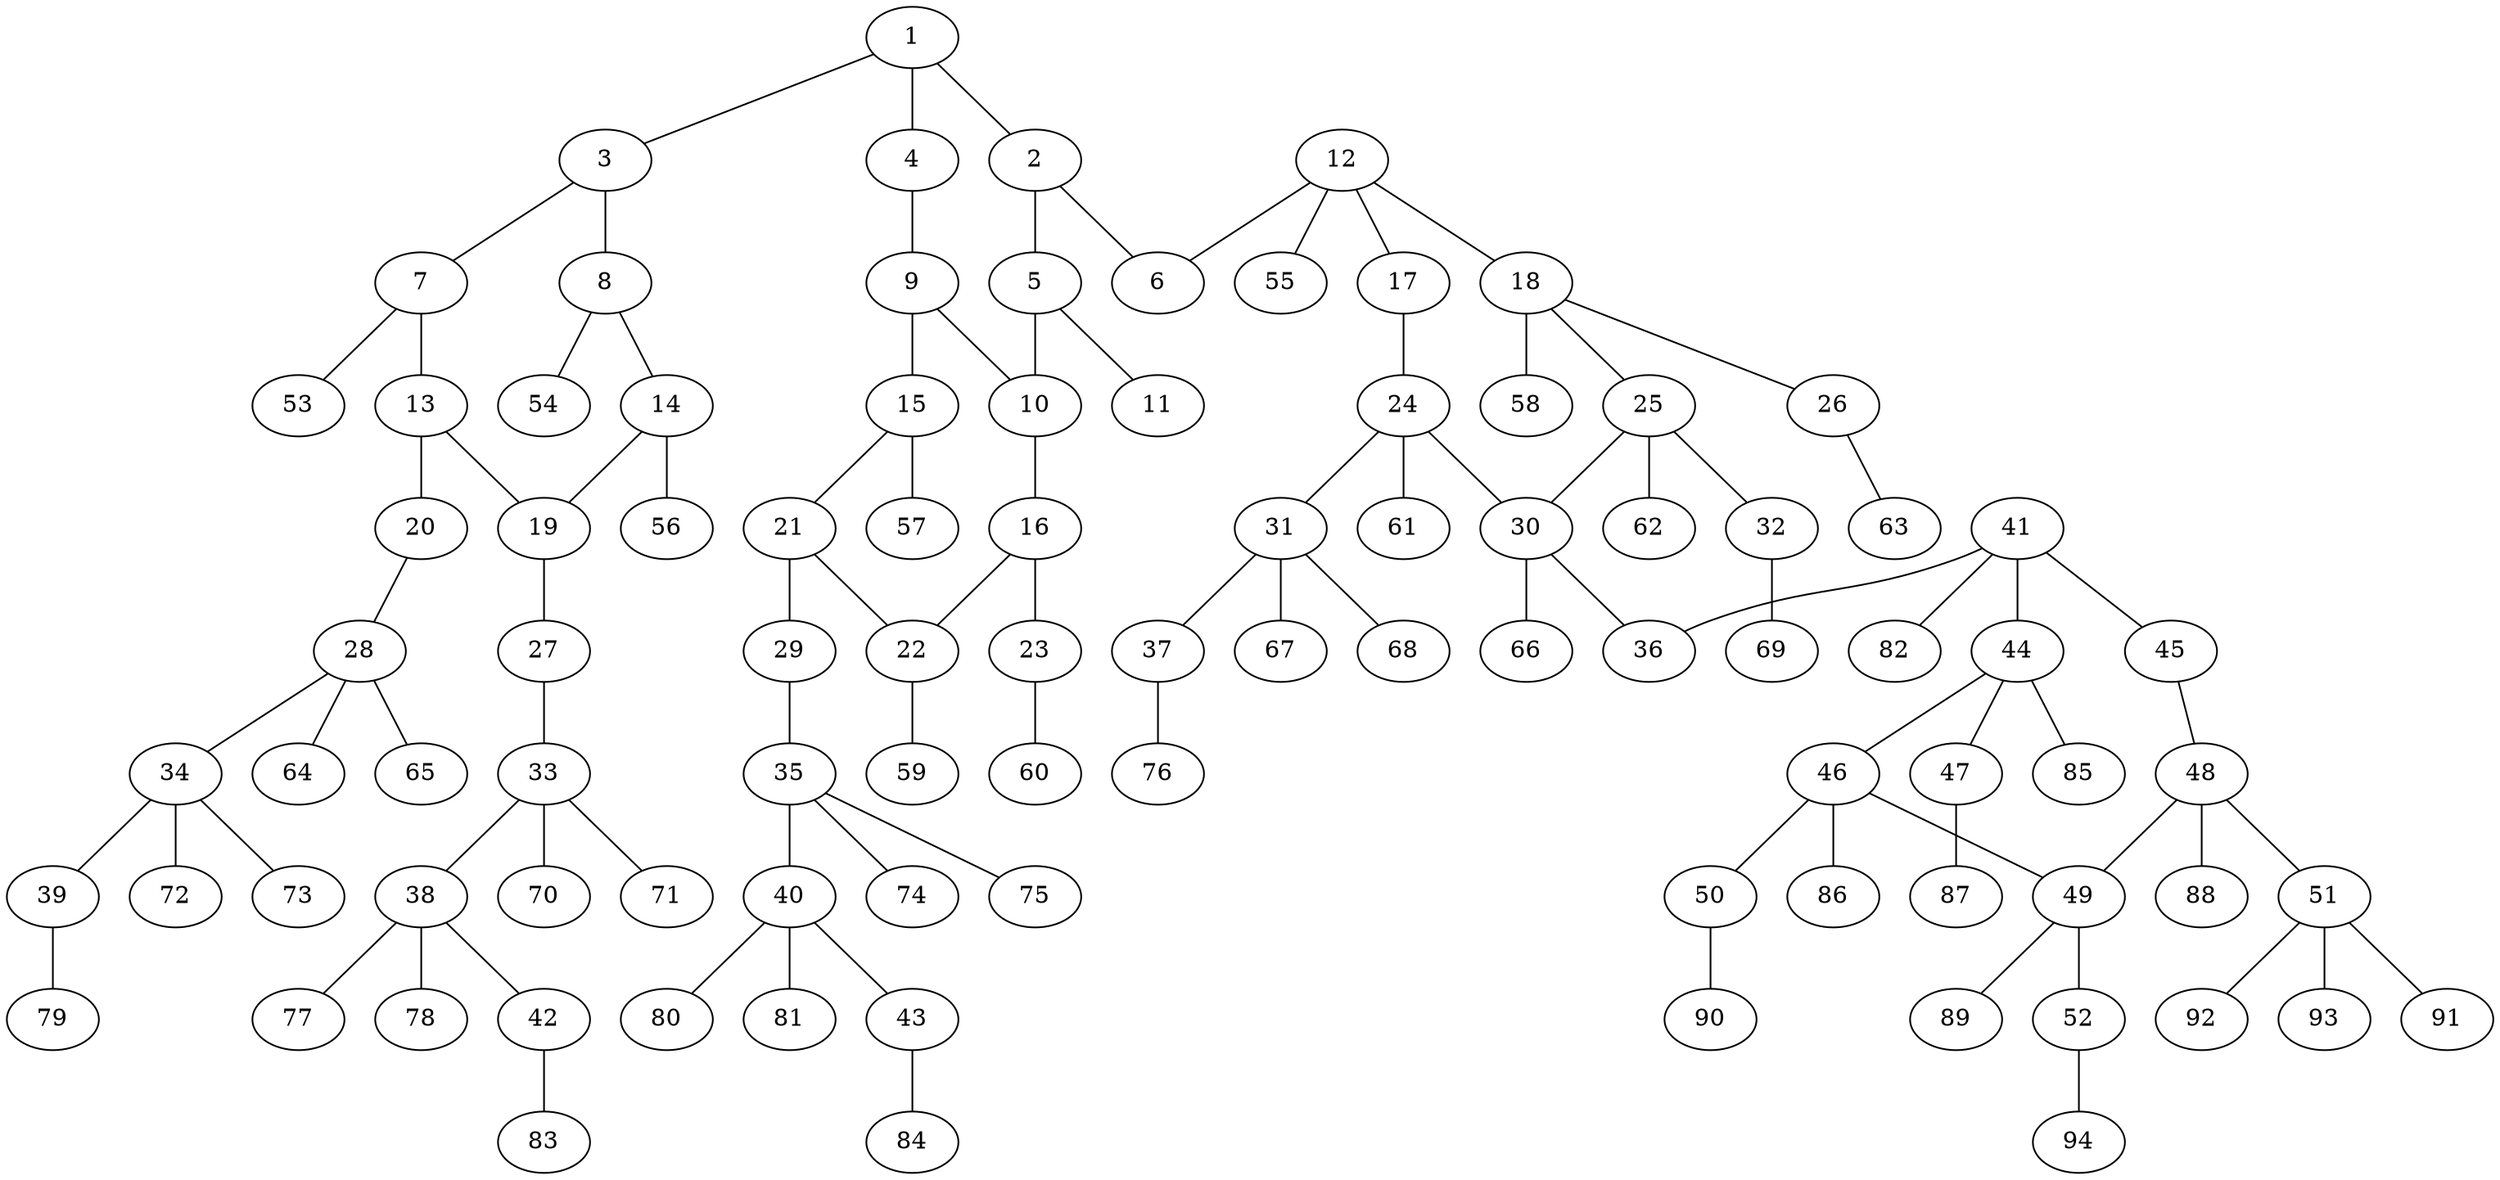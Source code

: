graph molecule_2695 {
	1	 [chem=C];
	2	 [chem=C];
	1 -- 2	 [valence=2];
	3	 [chem=C];
	1 -- 3	 [valence=1];
	4	 [chem=O];
	1 -- 4	 [valence=1];
	5	 [chem=C];
	2 -- 5	 [valence=1];
	6	 [chem=O];
	2 -- 6	 [valence=1];
	7	 [chem=C];
	3 -- 7	 [valence=1];
	8	 [chem=C];
	3 -- 8	 [valence=2];
	9	 [chem=C];
	4 -- 9	 [valence=1];
	10	 [chem=C];
	5 -- 10	 [valence=1];
	11	 [chem=O];
	5 -- 11	 [valence=2];
	13	 [chem=C];
	7 -- 13	 [valence=2];
	53	 [chem=H];
	7 -- 53	 [valence=1];
	14	 [chem=C];
	8 -- 14	 [valence=1];
	54	 [chem=H];
	8 -- 54	 [valence=1];
	9 -- 10	 [valence=2];
	15	 [chem=C];
	9 -- 15	 [valence=1];
	16	 [chem=C];
	10 -- 16	 [valence=1];
	12	 [chem=C];
	12 -- 6	 [valence=1];
	17	 [chem=O];
	12 -- 17	 [valence=1];
	18	 [chem=C];
	12 -- 18	 [valence=1];
	55	 [chem=H];
	12 -- 55	 [valence=1];
	19	 [chem=C];
	13 -- 19	 [valence=1];
	20	 [chem=O];
	13 -- 20	 [valence=1];
	14 -- 19	 [valence=2];
	56	 [chem=H];
	14 -- 56	 [valence=1];
	21	 [chem=C];
	15 -- 21	 [valence=2];
	57	 [chem=H];
	15 -- 57	 [valence=1];
	22	 [chem=C];
	16 -- 22	 [valence=2];
	23	 [chem=O];
	16 -- 23	 [valence=1];
	24	 [chem=C];
	17 -- 24	 [valence=1];
	25	 [chem=C];
	18 -- 25	 [valence=1];
	26	 [chem=O];
	18 -- 26	 [valence=1];
	58	 [chem=H];
	18 -- 58	 [valence=1];
	27	 [chem=O];
	19 -- 27	 [valence=1];
	28	 [chem=C];
	20 -- 28	 [valence=1];
	21 -- 22	 [valence=1];
	29	 [chem=O];
	21 -- 29	 [valence=1];
	59	 [chem=H];
	22 -- 59	 [valence=1];
	60	 [chem=H];
	23 -- 60	 [valence=1];
	30	 [chem=C];
	24 -- 30	 [valence=1];
	31	 [chem=C];
	24 -- 31	 [valence=1];
	61	 [chem=H];
	24 -- 61	 [valence=1];
	25 -- 30	 [valence=1];
	32	 [chem=O];
	25 -- 32	 [valence=1];
	62	 [chem=H];
	25 -- 62	 [valence=1];
	63	 [chem=H];
	26 -- 63	 [valence=1];
	33	 [chem=C];
	27 -- 33	 [valence=1];
	34	 [chem=C];
	28 -- 34	 [valence=1];
	64	 [chem=H];
	28 -- 64	 [valence=1];
	65	 [chem=H];
	28 -- 65	 [valence=1];
	35	 [chem=C];
	29 -- 35	 [valence=1];
	36	 [chem=O];
	30 -- 36	 [valence=1];
	66	 [chem=H];
	30 -- 66	 [valence=1];
	37	 [chem=O];
	31 -- 37	 [valence=1];
	67	 [chem=H];
	31 -- 67	 [valence=1];
	68	 [chem=H];
	31 -- 68	 [valence=1];
	69	 [chem=H];
	32 -- 69	 [valence=1];
	38	 [chem=C];
	33 -- 38	 [valence=1];
	70	 [chem=H];
	33 -- 70	 [valence=1];
	71	 [chem=H];
	33 -- 71	 [valence=1];
	39	 [chem=O];
	34 -- 39	 [valence=1];
	72	 [chem=H];
	34 -- 72	 [valence=1];
	73	 [chem=H];
	34 -- 73	 [valence=1];
	40	 [chem=C];
	35 -- 40	 [valence=1];
	74	 [chem=H];
	35 -- 74	 [valence=1];
	75	 [chem=H];
	35 -- 75	 [valence=1];
	76	 [chem=H];
	37 -- 76	 [valence=1];
	42	 [chem=O];
	38 -- 42	 [valence=1];
	77	 [chem=H];
	38 -- 77	 [valence=1];
	78	 [chem=H];
	38 -- 78	 [valence=1];
	79	 [chem=H];
	39 -- 79	 [valence=1];
	43	 [chem=O];
	40 -- 43	 [valence=1];
	80	 [chem=H];
	40 -- 80	 [valence=1];
	81	 [chem=H];
	40 -- 81	 [valence=1];
	41	 [chem=C];
	41 -- 36	 [valence=1];
	44	 [chem=C];
	41 -- 44	 [valence=1];
	45	 [chem=O];
	41 -- 45	 [valence=1];
	82	 [chem=H];
	41 -- 82	 [valence=1];
	83	 [chem=H];
	42 -- 83	 [valence=1];
	84	 [chem=H];
	43 -- 84	 [valence=1];
	46	 [chem=C];
	44 -- 46	 [valence=1];
	47	 [chem=O];
	44 -- 47	 [valence=1];
	85	 [chem=H];
	44 -- 85	 [valence=1];
	48	 [chem=C];
	45 -- 48	 [valence=1];
	49	 [chem=C];
	46 -- 49	 [valence=1];
	50	 [chem=O];
	46 -- 50	 [valence=1];
	86	 [chem=H];
	46 -- 86	 [valence=1];
	87	 [chem=H];
	47 -- 87	 [valence=1];
	48 -- 49	 [valence=1];
	51	 [chem=C];
	48 -- 51	 [valence=1];
	88	 [chem=H];
	48 -- 88	 [valence=1];
	52	 [chem=O];
	49 -- 52	 [valence=1];
	89	 [chem=H];
	49 -- 89	 [valence=1];
	90	 [chem=H];
	50 -- 90	 [valence=1];
	91	 [chem=H];
	51 -- 91	 [valence=1];
	92	 [chem=H];
	51 -- 92	 [valence=1];
	93	 [chem=H];
	51 -- 93	 [valence=1];
	94	 [chem=H];
	52 -- 94	 [valence=1];
}
